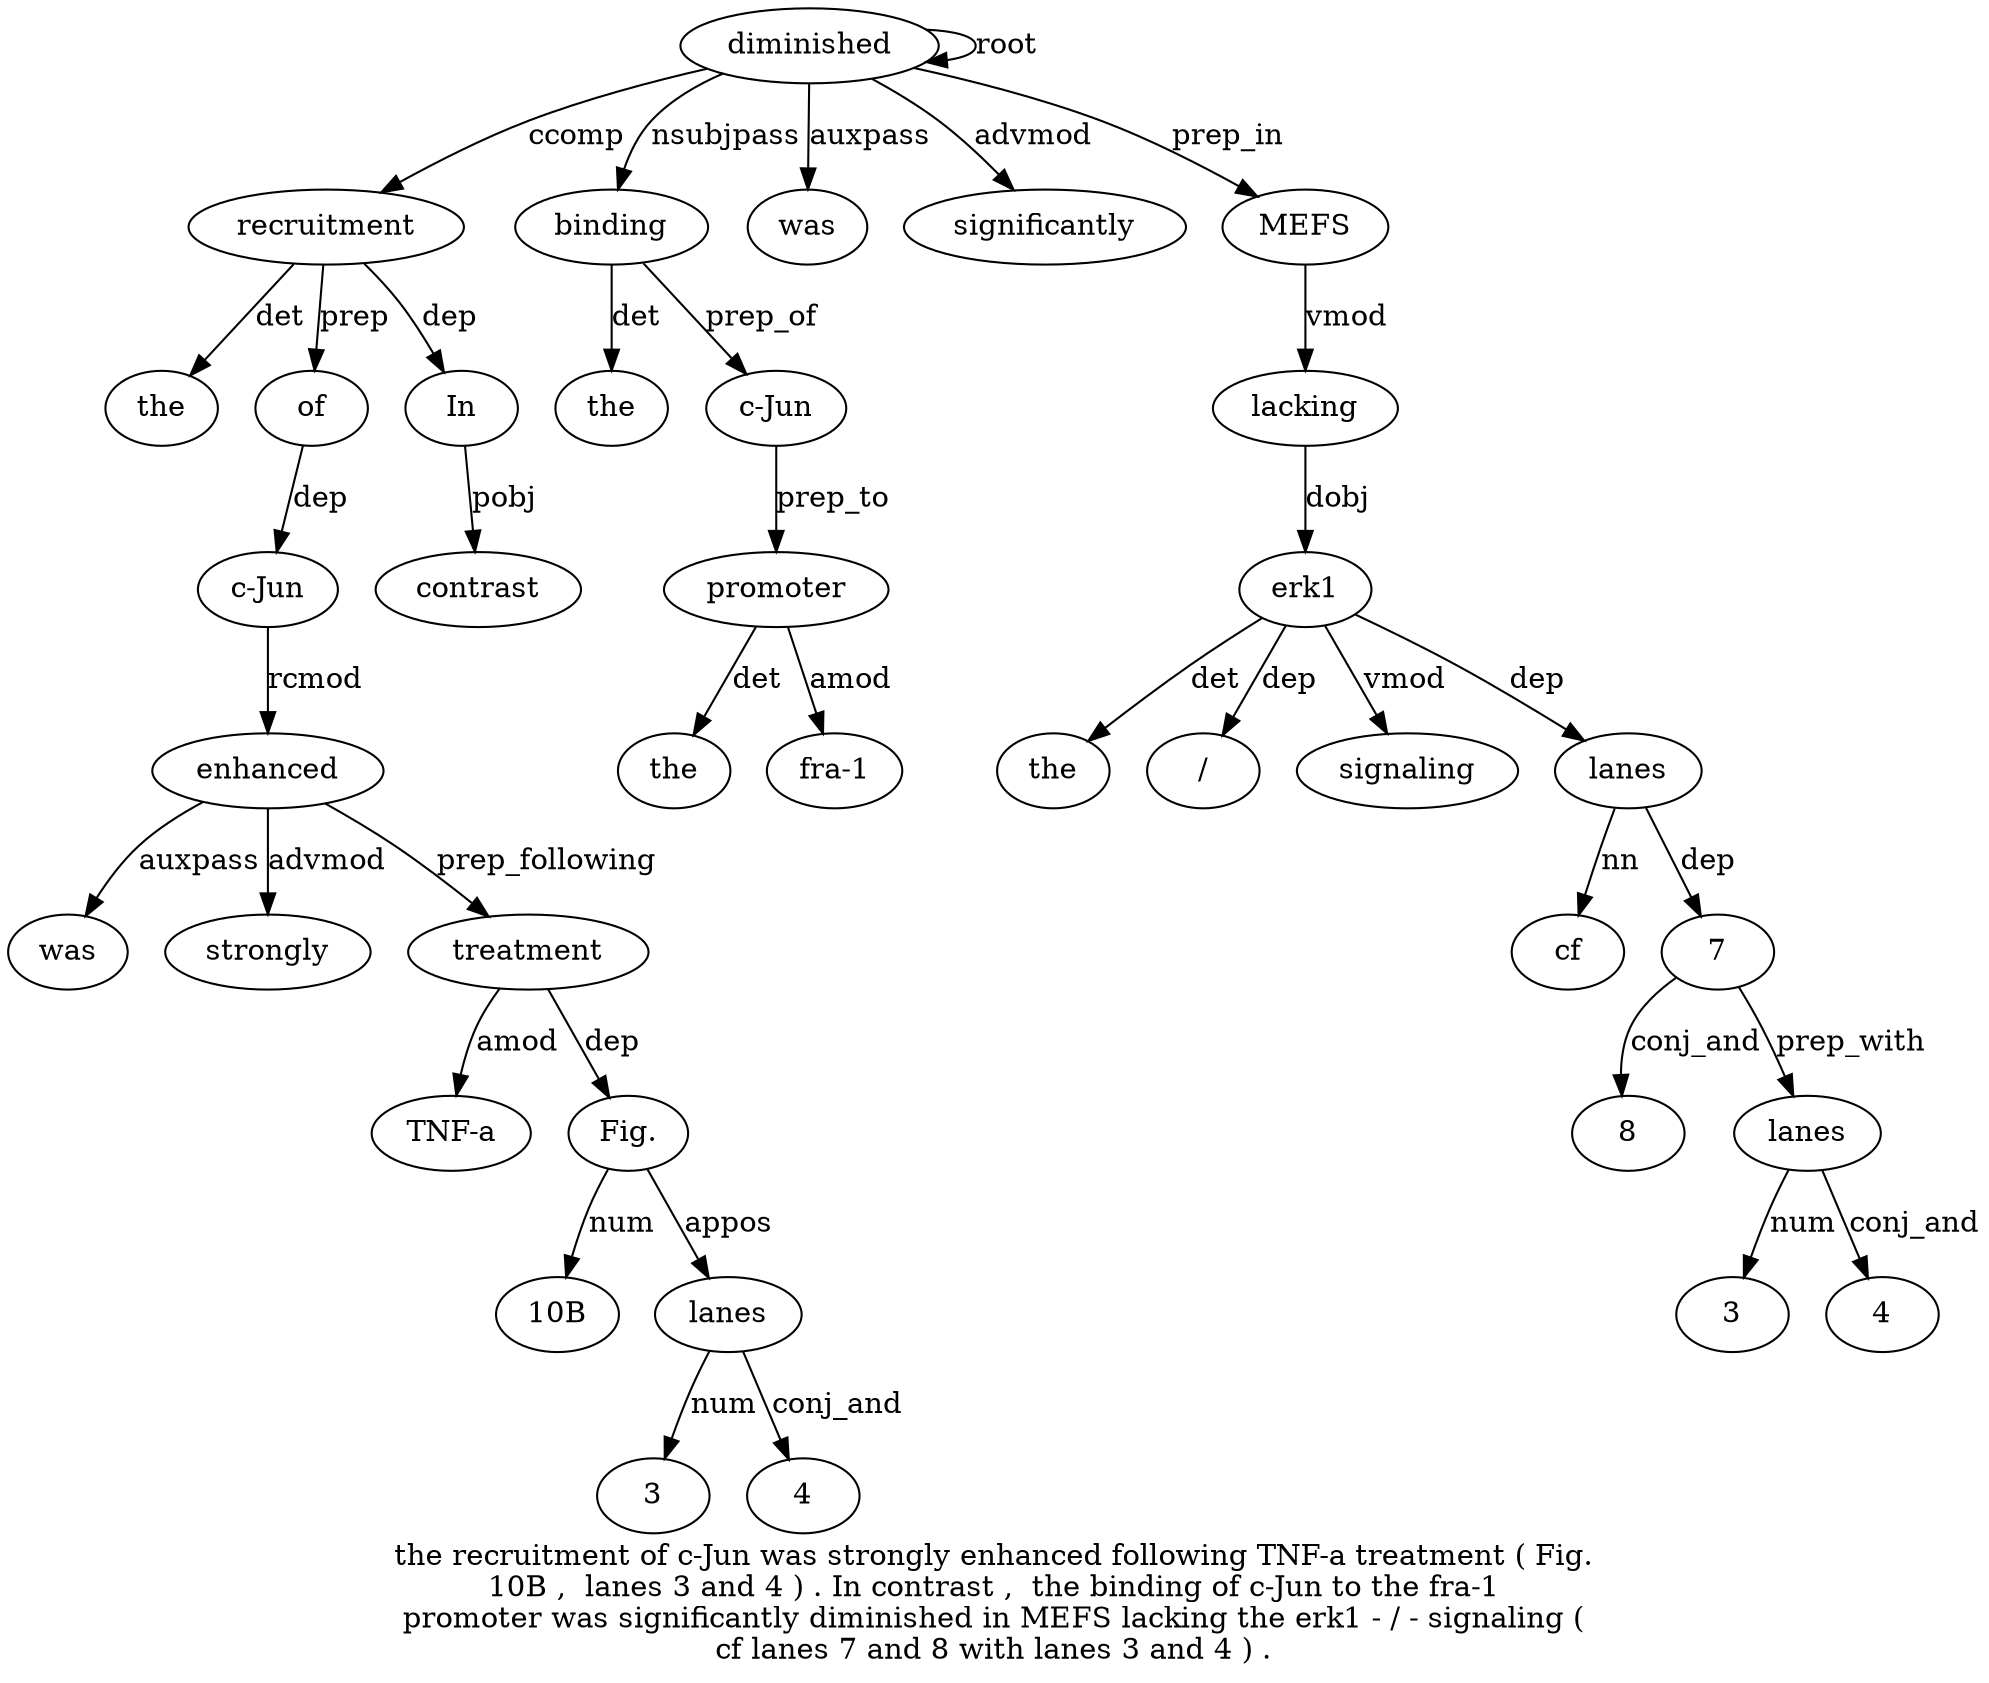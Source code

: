 digraph "the recruitment of c-Jun was strongly enhanced following TNF-a treatment ( Fig. 10B ,  lanes 3 and 4 ) . In contrast ,  the binding of c-Jun to the fra-1 promoter was significantly diminished in MEFS lacking the erk1 - / - signaling ( cf lanes 7 and 8 with lanes 3 and 4 ) ." {
label="the recruitment of c-Jun was strongly enhanced following TNF-a treatment ( Fig.
10B ,  lanes 3 and 4 ) . In contrast ,  the binding of c-Jun to the fra-1
promoter was significantly diminished in MEFS lacking the erk1 - / - signaling (
cf lanes 7 and 8 with lanes 3 and 4 ) .";
recruitment2 [style=filled, fillcolor=white, label=recruitment];
the1 [style=filled, fillcolor=white, label=the];
recruitment2 -> the1  [label=det];
diminished34 [style=filled, fillcolor=white, label=diminished];
diminished34 -> recruitment2  [label=ccomp];
of3 [style=filled, fillcolor=white, label=of];
recruitment2 -> of3  [label=prep];
"c-Jun4" [style=filled, fillcolor=white, label="c-Jun"];
of3 -> "c-Jun4"  [label=dep];
enhanced7 [style=filled, fillcolor=white, label=enhanced];
was5 [style=filled, fillcolor=white, label=was];
enhanced7 -> was5  [label=auxpass];
strongly6 [style=filled, fillcolor=white, label=strongly];
enhanced7 -> strongly6  [label=advmod];
"c-Jun4" -> enhanced7  [label=rcmod];
treatment10 [style=filled, fillcolor=white, label=treatment];
"TNF-a9" [style=filled, fillcolor=white, label="TNF-a"];
treatment10 -> "TNF-a9"  [label=amod];
enhanced7 -> treatment10  [label=prep_following];
"Fig.12" [style=filled, fillcolor=white, label="Fig."];
treatment10 -> "Fig.12"  [label=dep];
"10B13" [style=filled, fillcolor=white, label="10B"];
"Fig.12" -> "10B13"  [label=num];
lanes15 [style=filled, fillcolor=white, label=lanes];
"Fig.12" -> lanes15  [label=appos];
316 [style=filled, fillcolor=white, label=3];
lanes15 -> 316  [label=num];
418 [style=filled, fillcolor=white, label=4];
lanes15 -> 418  [label=conj_and];
In21 [style=filled, fillcolor=white, label=In];
recruitment2 -> In21  [label=dep];
contrast22 [style=filled, fillcolor=white, label=contrast];
In21 -> contrast22  [label=pobj];
binding25 [style=filled, fillcolor=white, label=binding];
the24 [style=filled, fillcolor=white, label=the];
binding25 -> the24  [label=det];
diminished34 -> binding25  [label=nsubjpass];
"c-Jun27" [style=filled, fillcolor=white, label="c-Jun"];
binding25 -> "c-Jun27"  [label=prep_of];
promoter31 [style=filled, fillcolor=white, label=promoter];
the29 [style=filled, fillcolor=white, label=the];
promoter31 -> the29  [label=det];
"fra-130" [style=filled, fillcolor=white, label="fra-1"];
promoter31 -> "fra-130"  [label=amod];
"c-Jun27" -> promoter31  [label=prep_to];
was32 [style=filled, fillcolor=white, label=was];
diminished34 -> was32  [label=auxpass];
significantly33 [style=filled, fillcolor=white, label=significantly];
diminished34 -> significantly33  [label=advmod];
diminished34 -> diminished34  [label=root];
MEFS36 [style=filled, fillcolor=white, label=MEFS];
diminished34 -> MEFS36  [label=prep_in];
lacking37 [style=filled, fillcolor=white, label=lacking];
MEFS36 -> lacking37  [label=vmod];
erk139 [style=filled, fillcolor=white, label=erk1];
the38 [style=filled, fillcolor=white, label=the];
erk139 -> the38  [label=det];
lacking37 -> erk139  [label=dobj];
"/41" [style=filled, fillcolor=white, label="/"];
erk139 -> "/41"  [label=dep];
signaling43 [style=filled, fillcolor=white, label=signaling];
erk139 -> signaling43  [label=vmod];
lanes46 [style=filled, fillcolor=white, label=lanes];
cf45 [style=filled, fillcolor=white, label=cf];
lanes46 -> cf45  [label=nn];
erk139 -> lanes46  [label=dep];
74 [style=filled, fillcolor=white, label=7];
lanes46 -> 74  [label=dep];
849 [style=filled, fillcolor=white, label=8];
74 -> 849  [label=conj_and];
lanes51 [style=filled, fillcolor=white, label=lanes];
74 -> lanes51  [label=prep_with];
352 [style=filled, fillcolor=white, label=3];
lanes51 -> 352  [label=num];
45 [style=filled, fillcolor=white, label=4];
lanes51 -> 45  [label=conj_and];
}
